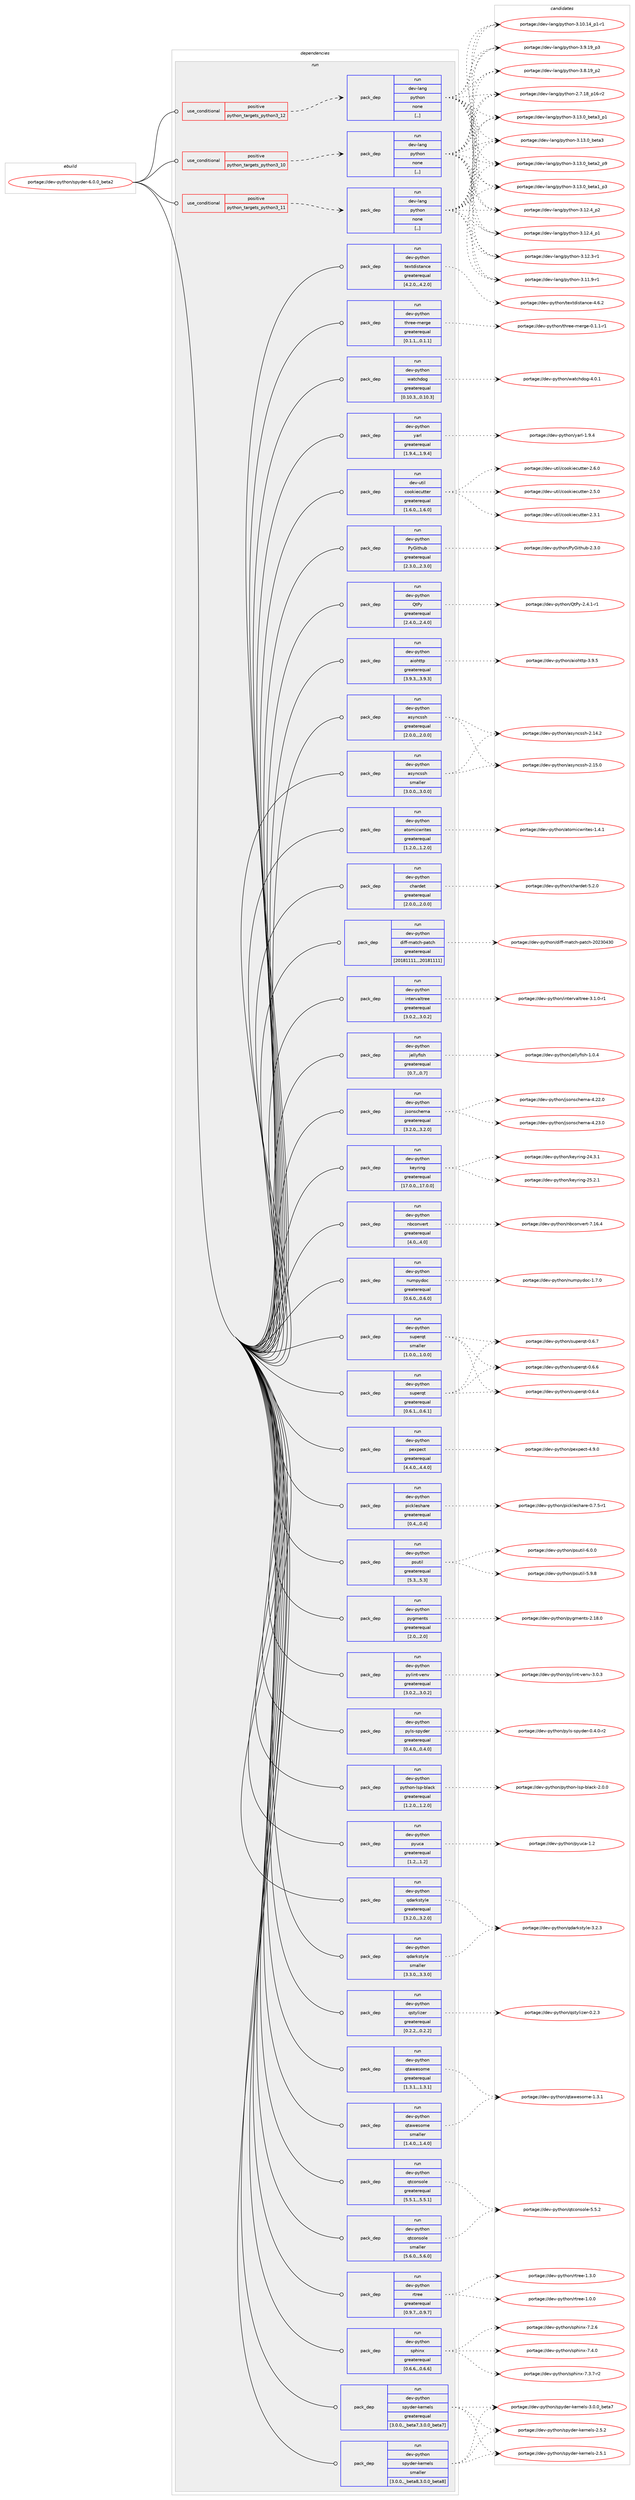 digraph prolog {

# *************
# Graph options
# *************

newrank=true;
concentrate=true;
compound=true;
graph [rankdir=LR,fontname=Helvetica,fontsize=10,ranksep=1.5];#, ranksep=2.5, nodesep=0.2];
edge  [arrowhead=vee];
node  [fontname=Helvetica,fontsize=10];

# **********
# The ebuild
# **********

subgraph cluster_leftcol {
color=gray;
rank=same;
label=<<i>ebuild</i>>;
id [label="portage://dev-python/spyder-6.0.0_beta2", color=red, width=4, href="../dev-python/spyder-6.0.0_beta2.svg"];
}

# ****************
# The dependencies
# ****************

subgraph cluster_midcol {
color=gray;
label=<<i>dependencies</i>>;
subgraph cluster_compile {
fillcolor="#eeeeee";
style=filled;
label=<<i>compile</i>>;
}
subgraph cluster_compileandrun {
fillcolor="#eeeeee";
style=filled;
label=<<i>compile and run</i>>;
}
subgraph cluster_run {
fillcolor="#eeeeee";
style=filled;
label=<<i>run</i>>;
subgraph cond39540 {
dependency163075 [label=<<TABLE BORDER="0" CELLBORDER="1" CELLSPACING="0" CELLPADDING="4"><TR><TD ROWSPAN="3" CELLPADDING="10">use_conditional</TD></TR><TR><TD>positive</TD></TR><TR><TD>python_targets_python3_10</TD></TR></TABLE>>, shape=none, color=red];
subgraph pack122275 {
dependency163076 [label=<<TABLE BORDER="0" CELLBORDER="1" CELLSPACING="0" CELLPADDING="4" WIDTH="220"><TR><TD ROWSPAN="6" CELLPADDING="30">pack_dep</TD></TR><TR><TD WIDTH="110">run</TD></TR><TR><TD>dev-lang</TD></TR><TR><TD>python</TD></TR><TR><TD>none</TD></TR><TR><TD>[,,]</TD></TR></TABLE>>, shape=none, color=blue];
}
dependency163075:e -> dependency163076:w [weight=20,style="dashed",arrowhead="vee"];
}
id:e -> dependency163075:w [weight=20,style="solid",arrowhead="odot"];
subgraph cond39541 {
dependency163077 [label=<<TABLE BORDER="0" CELLBORDER="1" CELLSPACING="0" CELLPADDING="4"><TR><TD ROWSPAN="3" CELLPADDING="10">use_conditional</TD></TR><TR><TD>positive</TD></TR><TR><TD>python_targets_python3_11</TD></TR></TABLE>>, shape=none, color=red];
subgraph pack122276 {
dependency163078 [label=<<TABLE BORDER="0" CELLBORDER="1" CELLSPACING="0" CELLPADDING="4" WIDTH="220"><TR><TD ROWSPAN="6" CELLPADDING="30">pack_dep</TD></TR><TR><TD WIDTH="110">run</TD></TR><TR><TD>dev-lang</TD></TR><TR><TD>python</TD></TR><TR><TD>none</TD></TR><TR><TD>[,,]</TD></TR></TABLE>>, shape=none, color=blue];
}
dependency163077:e -> dependency163078:w [weight=20,style="dashed",arrowhead="vee"];
}
id:e -> dependency163077:w [weight=20,style="solid",arrowhead="odot"];
subgraph cond39542 {
dependency163079 [label=<<TABLE BORDER="0" CELLBORDER="1" CELLSPACING="0" CELLPADDING="4"><TR><TD ROWSPAN="3" CELLPADDING="10">use_conditional</TD></TR><TR><TD>positive</TD></TR><TR><TD>python_targets_python3_12</TD></TR></TABLE>>, shape=none, color=red];
subgraph pack122277 {
dependency163080 [label=<<TABLE BORDER="0" CELLBORDER="1" CELLSPACING="0" CELLPADDING="4" WIDTH="220"><TR><TD ROWSPAN="6" CELLPADDING="30">pack_dep</TD></TR><TR><TD WIDTH="110">run</TD></TR><TR><TD>dev-lang</TD></TR><TR><TD>python</TD></TR><TR><TD>none</TD></TR><TR><TD>[,,]</TD></TR></TABLE>>, shape=none, color=blue];
}
dependency163079:e -> dependency163080:w [weight=20,style="dashed",arrowhead="vee"];
}
id:e -> dependency163079:w [weight=20,style="solid",arrowhead="odot"];
subgraph pack122278 {
dependency163081 [label=<<TABLE BORDER="0" CELLBORDER="1" CELLSPACING="0" CELLPADDING="4" WIDTH="220"><TR><TD ROWSPAN="6" CELLPADDING="30">pack_dep</TD></TR><TR><TD WIDTH="110">run</TD></TR><TR><TD>dev-python</TD></TR><TR><TD>PyGithub</TD></TR><TR><TD>greaterequal</TD></TR><TR><TD>[2.3.0,,,2.3.0]</TD></TR></TABLE>>, shape=none, color=blue];
}
id:e -> dependency163081:w [weight=20,style="solid",arrowhead="odot"];
subgraph pack122279 {
dependency163082 [label=<<TABLE BORDER="0" CELLBORDER="1" CELLSPACING="0" CELLPADDING="4" WIDTH="220"><TR><TD ROWSPAN="6" CELLPADDING="30">pack_dep</TD></TR><TR><TD WIDTH="110">run</TD></TR><TR><TD>dev-python</TD></TR><TR><TD>QtPy</TD></TR><TR><TD>greaterequal</TD></TR><TR><TD>[2.4.0,,,2.4.0]</TD></TR></TABLE>>, shape=none, color=blue];
}
id:e -> dependency163082:w [weight=20,style="solid",arrowhead="odot"];
subgraph pack122280 {
dependency163083 [label=<<TABLE BORDER="0" CELLBORDER="1" CELLSPACING="0" CELLPADDING="4" WIDTH="220"><TR><TD ROWSPAN="6" CELLPADDING="30">pack_dep</TD></TR><TR><TD WIDTH="110">run</TD></TR><TR><TD>dev-python</TD></TR><TR><TD>aiohttp</TD></TR><TR><TD>greaterequal</TD></TR><TR><TD>[3.9.3,,,3.9.3]</TD></TR></TABLE>>, shape=none, color=blue];
}
id:e -> dependency163083:w [weight=20,style="solid",arrowhead="odot"];
subgraph pack122281 {
dependency163084 [label=<<TABLE BORDER="0" CELLBORDER="1" CELLSPACING="0" CELLPADDING="4" WIDTH="220"><TR><TD ROWSPAN="6" CELLPADDING="30">pack_dep</TD></TR><TR><TD WIDTH="110">run</TD></TR><TR><TD>dev-python</TD></TR><TR><TD>asyncssh</TD></TR><TR><TD>greaterequal</TD></TR><TR><TD>[2.0.0,,,2.0.0]</TD></TR></TABLE>>, shape=none, color=blue];
}
id:e -> dependency163084:w [weight=20,style="solid",arrowhead="odot"];
subgraph pack122282 {
dependency163085 [label=<<TABLE BORDER="0" CELLBORDER="1" CELLSPACING="0" CELLPADDING="4" WIDTH="220"><TR><TD ROWSPAN="6" CELLPADDING="30">pack_dep</TD></TR><TR><TD WIDTH="110">run</TD></TR><TR><TD>dev-python</TD></TR><TR><TD>asyncssh</TD></TR><TR><TD>smaller</TD></TR><TR><TD>[3.0.0,,,3.0.0]</TD></TR></TABLE>>, shape=none, color=blue];
}
id:e -> dependency163085:w [weight=20,style="solid",arrowhead="odot"];
subgraph pack122283 {
dependency163086 [label=<<TABLE BORDER="0" CELLBORDER="1" CELLSPACING="0" CELLPADDING="4" WIDTH="220"><TR><TD ROWSPAN="6" CELLPADDING="30">pack_dep</TD></TR><TR><TD WIDTH="110">run</TD></TR><TR><TD>dev-python</TD></TR><TR><TD>atomicwrites</TD></TR><TR><TD>greaterequal</TD></TR><TR><TD>[1.2.0,,,1.2.0]</TD></TR></TABLE>>, shape=none, color=blue];
}
id:e -> dependency163086:w [weight=20,style="solid",arrowhead="odot"];
subgraph pack122284 {
dependency163087 [label=<<TABLE BORDER="0" CELLBORDER="1" CELLSPACING="0" CELLPADDING="4" WIDTH="220"><TR><TD ROWSPAN="6" CELLPADDING="30">pack_dep</TD></TR><TR><TD WIDTH="110">run</TD></TR><TR><TD>dev-python</TD></TR><TR><TD>chardet</TD></TR><TR><TD>greaterequal</TD></TR><TR><TD>[2.0.0,,,2.0.0]</TD></TR></TABLE>>, shape=none, color=blue];
}
id:e -> dependency163087:w [weight=20,style="solid",arrowhead="odot"];
subgraph pack122285 {
dependency163088 [label=<<TABLE BORDER="0" CELLBORDER="1" CELLSPACING="0" CELLPADDING="4" WIDTH="220"><TR><TD ROWSPAN="6" CELLPADDING="30">pack_dep</TD></TR><TR><TD WIDTH="110">run</TD></TR><TR><TD>dev-python</TD></TR><TR><TD>diff-match-patch</TD></TR><TR><TD>greaterequal</TD></TR><TR><TD>[20181111,,,20181111]</TD></TR></TABLE>>, shape=none, color=blue];
}
id:e -> dependency163088:w [weight=20,style="solid",arrowhead="odot"];
subgraph pack122286 {
dependency163089 [label=<<TABLE BORDER="0" CELLBORDER="1" CELLSPACING="0" CELLPADDING="4" WIDTH="220"><TR><TD ROWSPAN="6" CELLPADDING="30">pack_dep</TD></TR><TR><TD WIDTH="110">run</TD></TR><TR><TD>dev-python</TD></TR><TR><TD>intervaltree</TD></TR><TR><TD>greaterequal</TD></TR><TR><TD>[3.0.2,,,3.0.2]</TD></TR></TABLE>>, shape=none, color=blue];
}
id:e -> dependency163089:w [weight=20,style="solid",arrowhead="odot"];
subgraph pack122287 {
dependency163090 [label=<<TABLE BORDER="0" CELLBORDER="1" CELLSPACING="0" CELLPADDING="4" WIDTH="220"><TR><TD ROWSPAN="6" CELLPADDING="30">pack_dep</TD></TR><TR><TD WIDTH="110">run</TD></TR><TR><TD>dev-python</TD></TR><TR><TD>jellyfish</TD></TR><TR><TD>greaterequal</TD></TR><TR><TD>[0.7,,,0.7]</TD></TR></TABLE>>, shape=none, color=blue];
}
id:e -> dependency163090:w [weight=20,style="solid",arrowhead="odot"];
subgraph pack122288 {
dependency163091 [label=<<TABLE BORDER="0" CELLBORDER="1" CELLSPACING="0" CELLPADDING="4" WIDTH="220"><TR><TD ROWSPAN="6" CELLPADDING="30">pack_dep</TD></TR><TR><TD WIDTH="110">run</TD></TR><TR><TD>dev-python</TD></TR><TR><TD>jsonschema</TD></TR><TR><TD>greaterequal</TD></TR><TR><TD>[3.2.0,,,3.2.0]</TD></TR></TABLE>>, shape=none, color=blue];
}
id:e -> dependency163091:w [weight=20,style="solid",arrowhead="odot"];
subgraph pack122289 {
dependency163092 [label=<<TABLE BORDER="0" CELLBORDER="1" CELLSPACING="0" CELLPADDING="4" WIDTH="220"><TR><TD ROWSPAN="6" CELLPADDING="30">pack_dep</TD></TR><TR><TD WIDTH="110">run</TD></TR><TR><TD>dev-python</TD></TR><TR><TD>keyring</TD></TR><TR><TD>greaterequal</TD></TR><TR><TD>[17.0.0,,,17.0.0]</TD></TR></TABLE>>, shape=none, color=blue];
}
id:e -> dependency163092:w [weight=20,style="solid",arrowhead="odot"];
subgraph pack122290 {
dependency163093 [label=<<TABLE BORDER="0" CELLBORDER="1" CELLSPACING="0" CELLPADDING="4" WIDTH="220"><TR><TD ROWSPAN="6" CELLPADDING="30">pack_dep</TD></TR><TR><TD WIDTH="110">run</TD></TR><TR><TD>dev-python</TD></TR><TR><TD>nbconvert</TD></TR><TR><TD>greaterequal</TD></TR><TR><TD>[4.0,,,4.0]</TD></TR></TABLE>>, shape=none, color=blue];
}
id:e -> dependency163093:w [weight=20,style="solid",arrowhead="odot"];
subgraph pack122291 {
dependency163094 [label=<<TABLE BORDER="0" CELLBORDER="1" CELLSPACING="0" CELLPADDING="4" WIDTH="220"><TR><TD ROWSPAN="6" CELLPADDING="30">pack_dep</TD></TR><TR><TD WIDTH="110">run</TD></TR><TR><TD>dev-python</TD></TR><TR><TD>numpydoc</TD></TR><TR><TD>greaterequal</TD></TR><TR><TD>[0.6.0,,,0.6.0]</TD></TR></TABLE>>, shape=none, color=blue];
}
id:e -> dependency163094:w [weight=20,style="solid",arrowhead="odot"];
subgraph pack122292 {
dependency163095 [label=<<TABLE BORDER="0" CELLBORDER="1" CELLSPACING="0" CELLPADDING="4" WIDTH="220"><TR><TD ROWSPAN="6" CELLPADDING="30">pack_dep</TD></TR><TR><TD WIDTH="110">run</TD></TR><TR><TD>dev-python</TD></TR><TR><TD>pexpect</TD></TR><TR><TD>greaterequal</TD></TR><TR><TD>[4.4.0,,,4.4.0]</TD></TR></TABLE>>, shape=none, color=blue];
}
id:e -> dependency163095:w [weight=20,style="solid",arrowhead="odot"];
subgraph pack122293 {
dependency163096 [label=<<TABLE BORDER="0" CELLBORDER="1" CELLSPACING="0" CELLPADDING="4" WIDTH="220"><TR><TD ROWSPAN="6" CELLPADDING="30">pack_dep</TD></TR><TR><TD WIDTH="110">run</TD></TR><TR><TD>dev-python</TD></TR><TR><TD>pickleshare</TD></TR><TR><TD>greaterequal</TD></TR><TR><TD>[0.4,,,0.4]</TD></TR></TABLE>>, shape=none, color=blue];
}
id:e -> dependency163096:w [weight=20,style="solid",arrowhead="odot"];
subgraph pack122294 {
dependency163097 [label=<<TABLE BORDER="0" CELLBORDER="1" CELLSPACING="0" CELLPADDING="4" WIDTH="220"><TR><TD ROWSPAN="6" CELLPADDING="30">pack_dep</TD></TR><TR><TD WIDTH="110">run</TD></TR><TR><TD>dev-python</TD></TR><TR><TD>psutil</TD></TR><TR><TD>greaterequal</TD></TR><TR><TD>[5.3,,,5.3]</TD></TR></TABLE>>, shape=none, color=blue];
}
id:e -> dependency163097:w [weight=20,style="solid",arrowhead="odot"];
subgraph pack122295 {
dependency163098 [label=<<TABLE BORDER="0" CELLBORDER="1" CELLSPACING="0" CELLPADDING="4" WIDTH="220"><TR><TD ROWSPAN="6" CELLPADDING="30">pack_dep</TD></TR><TR><TD WIDTH="110">run</TD></TR><TR><TD>dev-python</TD></TR><TR><TD>pygments</TD></TR><TR><TD>greaterequal</TD></TR><TR><TD>[2.0,,,2.0]</TD></TR></TABLE>>, shape=none, color=blue];
}
id:e -> dependency163098:w [weight=20,style="solid",arrowhead="odot"];
subgraph pack122296 {
dependency163099 [label=<<TABLE BORDER="0" CELLBORDER="1" CELLSPACING="0" CELLPADDING="4" WIDTH="220"><TR><TD ROWSPAN="6" CELLPADDING="30">pack_dep</TD></TR><TR><TD WIDTH="110">run</TD></TR><TR><TD>dev-python</TD></TR><TR><TD>pylint-venv</TD></TR><TR><TD>greaterequal</TD></TR><TR><TD>[3.0.2,,,3.0.2]</TD></TR></TABLE>>, shape=none, color=blue];
}
id:e -> dependency163099:w [weight=20,style="solid",arrowhead="odot"];
subgraph pack122297 {
dependency163100 [label=<<TABLE BORDER="0" CELLBORDER="1" CELLSPACING="0" CELLPADDING="4" WIDTH="220"><TR><TD ROWSPAN="6" CELLPADDING="30">pack_dep</TD></TR><TR><TD WIDTH="110">run</TD></TR><TR><TD>dev-python</TD></TR><TR><TD>pyls-spyder</TD></TR><TR><TD>greaterequal</TD></TR><TR><TD>[0.4.0,,,0.4.0]</TD></TR></TABLE>>, shape=none, color=blue];
}
id:e -> dependency163100:w [weight=20,style="solid",arrowhead="odot"];
subgraph pack122298 {
dependency163101 [label=<<TABLE BORDER="0" CELLBORDER="1" CELLSPACING="0" CELLPADDING="4" WIDTH="220"><TR><TD ROWSPAN="6" CELLPADDING="30">pack_dep</TD></TR><TR><TD WIDTH="110">run</TD></TR><TR><TD>dev-python</TD></TR><TR><TD>python-lsp-black</TD></TR><TR><TD>greaterequal</TD></TR><TR><TD>[1.2.0,,,1.2.0]</TD></TR></TABLE>>, shape=none, color=blue];
}
id:e -> dependency163101:w [weight=20,style="solid",arrowhead="odot"];
subgraph pack122299 {
dependency163102 [label=<<TABLE BORDER="0" CELLBORDER="1" CELLSPACING="0" CELLPADDING="4" WIDTH="220"><TR><TD ROWSPAN="6" CELLPADDING="30">pack_dep</TD></TR><TR><TD WIDTH="110">run</TD></TR><TR><TD>dev-python</TD></TR><TR><TD>pyuca</TD></TR><TR><TD>greaterequal</TD></TR><TR><TD>[1.2,,,1.2]</TD></TR></TABLE>>, shape=none, color=blue];
}
id:e -> dependency163102:w [weight=20,style="solid",arrowhead="odot"];
subgraph pack122300 {
dependency163103 [label=<<TABLE BORDER="0" CELLBORDER="1" CELLSPACING="0" CELLPADDING="4" WIDTH="220"><TR><TD ROWSPAN="6" CELLPADDING="30">pack_dep</TD></TR><TR><TD WIDTH="110">run</TD></TR><TR><TD>dev-python</TD></TR><TR><TD>qdarkstyle</TD></TR><TR><TD>greaterequal</TD></TR><TR><TD>[3.2.0,,,3.2.0]</TD></TR></TABLE>>, shape=none, color=blue];
}
id:e -> dependency163103:w [weight=20,style="solid",arrowhead="odot"];
subgraph pack122301 {
dependency163104 [label=<<TABLE BORDER="0" CELLBORDER="1" CELLSPACING="0" CELLPADDING="4" WIDTH="220"><TR><TD ROWSPAN="6" CELLPADDING="30">pack_dep</TD></TR><TR><TD WIDTH="110">run</TD></TR><TR><TD>dev-python</TD></TR><TR><TD>qdarkstyle</TD></TR><TR><TD>smaller</TD></TR><TR><TD>[3.3.0,,,3.3.0]</TD></TR></TABLE>>, shape=none, color=blue];
}
id:e -> dependency163104:w [weight=20,style="solid",arrowhead="odot"];
subgraph pack122302 {
dependency163105 [label=<<TABLE BORDER="0" CELLBORDER="1" CELLSPACING="0" CELLPADDING="4" WIDTH="220"><TR><TD ROWSPAN="6" CELLPADDING="30">pack_dep</TD></TR><TR><TD WIDTH="110">run</TD></TR><TR><TD>dev-python</TD></TR><TR><TD>qstylizer</TD></TR><TR><TD>greaterequal</TD></TR><TR><TD>[0.2.2,,,0.2.2]</TD></TR></TABLE>>, shape=none, color=blue];
}
id:e -> dependency163105:w [weight=20,style="solid",arrowhead="odot"];
subgraph pack122303 {
dependency163106 [label=<<TABLE BORDER="0" CELLBORDER="1" CELLSPACING="0" CELLPADDING="4" WIDTH="220"><TR><TD ROWSPAN="6" CELLPADDING="30">pack_dep</TD></TR><TR><TD WIDTH="110">run</TD></TR><TR><TD>dev-python</TD></TR><TR><TD>qtawesome</TD></TR><TR><TD>greaterequal</TD></TR><TR><TD>[1.3.1,,,1.3.1]</TD></TR></TABLE>>, shape=none, color=blue];
}
id:e -> dependency163106:w [weight=20,style="solid",arrowhead="odot"];
subgraph pack122304 {
dependency163107 [label=<<TABLE BORDER="0" CELLBORDER="1" CELLSPACING="0" CELLPADDING="4" WIDTH="220"><TR><TD ROWSPAN="6" CELLPADDING="30">pack_dep</TD></TR><TR><TD WIDTH="110">run</TD></TR><TR><TD>dev-python</TD></TR><TR><TD>qtawesome</TD></TR><TR><TD>smaller</TD></TR><TR><TD>[1.4.0,,,1.4.0]</TD></TR></TABLE>>, shape=none, color=blue];
}
id:e -> dependency163107:w [weight=20,style="solid",arrowhead="odot"];
subgraph pack122305 {
dependency163108 [label=<<TABLE BORDER="0" CELLBORDER="1" CELLSPACING="0" CELLPADDING="4" WIDTH="220"><TR><TD ROWSPAN="6" CELLPADDING="30">pack_dep</TD></TR><TR><TD WIDTH="110">run</TD></TR><TR><TD>dev-python</TD></TR><TR><TD>qtconsole</TD></TR><TR><TD>greaterequal</TD></TR><TR><TD>[5.5.1,,,5.5.1]</TD></TR></TABLE>>, shape=none, color=blue];
}
id:e -> dependency163108:w [weight=20,style="solid",arrowhead="odot"];
subgraph pack122306 {
dependency163109 [label=<<TABLE BORDER="0" CELLBORDER="1" CELLSPACING="0" CELLPADDING="4" WIDTH="220"><TR><TD ROWSPAN="6" CELLPADDING="30">pack_dep</TD></TR><TR><TD WIDTH="110">run</TD></TR><TR><TD>dev-python</TD></TR><TR><TD>qtconsole</TD></TR><TR><TD>smaller</TD></TR><TR><TD>[5.6.0,,,5.6.0]</TD></TR></TABLE>>, shape=none, color=blue];
}
id:e -> dependency163109:w [weight=20,style="solid",arrowhead="odot"];
subgraph pack122307 {
dependency163110 [label=<<TABLE BORDER="0" CELLBORDER="1" CELLSPACING="0" CELLPADDING="4" WIDTH="220"><TR><TD ROWSPAN="6" CELLPADDING="30">pack_dep</TD></TR><TR><TD WIDTH="110">run</TD></TR><TR><TD>dev-python</TD></TR><TR><TD>rtree</TD></TR><TR><TD>greaterequal</TD></TR><TR><TD>[0.9.7,,,0.9.7]</TD></TR></TABLE>>, shape=none, color=blue];
}
id:e -> dependency163110:w [weight=20,style="solid",arrowhead="odot"];
subgraph pack122308 {
dependency163111 [label=<<TABLE BORDER="0" CELLBORDER="1" CELLSPACING="0" CELLPADDING="4" WIDTH="220"><TR><TD ROWSPAN="6" CELLPADDING="30">pack_dep</TD></TR><TR><TD WIDTH="110">run</TD></TR><TR><TD>dev-python</TD></TR><TR><TD>sphinx</TD></TR><TR><TD>greaterequal</TD></TR><TR><TD>[0.6.6,,,0.6.6]</TD></TR></TABLE>>, shape=none, color=blue];
}
id:e -> dependency163111:w [weight=20,style="solid",arrowhead="odot"];
subgraph pack122309 {
dependency163112 [label=<<TABLE BORDER="0" CELLBORDER="1" CELLSPACING="0" CELLPADDING="4" WIDTH="220"><TR><TD ROWSPAN="6" CELLPADDING="30">pack_dep</TD></TR><TR><TD WIDTH="110">run</TD></TR><TR><TD>dev-python</TD></TR><TR><TD>spyder-kernels</TD></TR><TR><TD>greaterequal</TD></TR><TR><TD>[3.0.0,,_beta7,3.0.0_beta7]</TD></TR></TABLE>>, shape=none, color=blue];
}
id:e -> dependency163112:w [weight=20,style="solid",arrowhead="odot"];
subgraph pack122310 {
dependency163113 [label=<<TABLE BORDER="0" CELLBORDER="1" CELLSPACING="0" CELLPADDING="4" WIDTH="220"><TR><TD ROWSPAN="6" CELLPADDING="30">pack_dep</TD></TR><TR><TD WIDTH="110">run</TD></TR><TR><TD>dev-python</TD></TR><TR><TD>spyder-kernels</TD></TR><TR><TD>smaller</TD></TR><TR><TD>[3.0.0,,_beta8,3.0.0_beta8]</TD></TR></TABLE>>, shape=none, color=blue];
}
id:e -> dependency163113:w [weight=20,style="solid",arrowhead="odot"];
subgraph pack122311 {
dependency163114 [label=<<TABLE BORDER="0" CELLBORDER="1" CELLSPACING="0" CELLPADDING="4" WIDTH="220"><TR><TD ROWSPAN="6" CELLPADDING="30">pack_dep</TD></TR><TR><TD WIDTH="110">run</TD></TR><TR><TD>dev-python</TD></TR><TR><TD>superqt</TD></TR><TR><TD>greaterequal</TD></TR><TR><TD>[0.6.1,,,0.6.1]</TD></TR></TABLE>>, shape=none, color=blue];
}
id:e -> dependency163114:w [weight=20,style="solid",arrowhead="odot"];
subgraph pack122312 {
dependency163115 [label=<<TABLE BORDER="0" CELLBORDER="1" CELLSPACING="0" CELLPADDING="4" WIDTH="220"><TR><TD ROWSPAN="6" CELLPADDING="30">pack_dep</TD></TR><TR><TD WIDTH="110">run</TD></TR><TR><TD>dev-python</TD></TR><TR><TD>superqt</TD></TR><TR><TD>smaller</TD></TR><TR><TD>[1.0.0,,,1.0.0]</TD></TR></TABLE>>, shape=none, color=blue];
}
id:e -> dependency163115:w [weight=20,style="solid",arrowhead="odot"];
subgraph pack122313 {
dependency163116 [label=<<TABLE BORDER="0" CELLBORDER="1" CELLSPACING="0" CELLPADDING="4" WIDTH="220"><TR><TD ROWSPAN="6" CELLPADDING="30">pack_dep</TD></TR><TR><TD WIDTH="110">run</TD></TR><TR><TD>dev-python</TD></TR><TR><TD>textdistance</TD></TR><TR><TD>greaterequal</TD></TR><TR><TD>[4.2.0,,,4.2.0]</TD></TR></TABLE>>, shape=none, color=blue];
}
id:e -> dependency163116:w [weight=20,style="solid",arrowhead="odot"];
subgraph pack122314 {
dependency163117 [label=<<TABLE BORDER="0" CELLBORDER="1" CELLSPACING="0" CELLPADDING="4" WIDTH="220"><TR><TD ROWSPAN="6" CELLPADDING="30">pack_dep</TD></TR><TR><TD WIDTH="110">run</TD></TR><TR><TD>dev-python</TD></TR><TR><TD>three-merge</TD></TR><TR><TD>greaterequal</TD></TR><TR><TD>[0.1.1,,,0.1.1]</TD></TR></TABLE>>, shape=none, color=blue];
}
id:e -> dependency163117:w [weight=20,style="solid",arrowhead="odot"];
subgraph pack122315 {
dependency163118 [label=<<TABLE BORDER="0" CELLBORDER="1" CELLSPACING="0" CELLPADDING="4" WIDTH="220"><TR><TD ROWSPAN="6" CELLPADDING="30">pack_dep</TD></TR><TR><TD WIDTH="110">run</TD></TR><TR><TD>dev-python</TD></TR><TR><TD>watchdog</TD></TR><TR><TD>greaterequal</TD></TR><TR><TD>[0.10.3,,,0.10.3]</TD></TR></TABLE>>, shape=none, color=blue];
}
id:e -> dependency163118:w [weight=20,style="solid",arrowhead="odot"];
subgraph pack122316 {
dependency163119 [label=<<TABLE BORDER="0" CELLBORDER="1" CELLSPACING="0" CELLPADDING="4" WIDTH="220"><TR><TD ROWSPAN="6" CELLPADDING="30">pack_dep</TD></TR><TR><TD WIDTH="110">run</TD></TR><TR><TD>dev-python</TD></TR><TR><TD>yarl</TD></TR><TR><TD>greaterequal</TD></TR><TR><TD>[1.9.4,,,1.9.4]</TD></TR></TABLE>>, shape=none, color=blue];
}
id:e -> dependency163119:w [weight=20,style="solid",arrowhead="odot"];
subgraph pack122317 {
dependency163120 [label=<<TABLE BORDER="0" CELLBORDER="1" CELLSPACING="0" CELLPADDING="4" WIDTH="220"><TR><TD ROWSPAN="6" CELLPADDING="30">pack_dep</TD></TR><TR><TD WIDTH="110">run</TD></TR><TR><TD>dev-util</TD></TR><TR><TD>cookiecutter</TD></TR><TR><TD>greaterequal</TD></TR><TR><TD>[1.6.0,,,1.6.0]</TD></TR></TABLE>>, shape=none, color=blue];
}
id:e -> dependency163120:w [weight=20,style="solid",arrowhead="odot"];
}
}

# **************
# The candidates
# **************

subgraph cluster_choices {
rank=same;
color=gray;
label=<<i>candidates</i>>;

subgraph choice122275 {
color=black;
nodesep=1;
choice10010111845108971101034711212111610411111045514649514648959810111697519511249 [label="portage://dev-lang/python-3.13.0_beta3_p1", color=red, width=4,href="../dev-lang/python-3.13.0_beta3_p1.svg"];
choice1001011184510897110103471121211161041111104551464951464895981011169751 [label="portage://dev-lang/python-3.13.0_beta3", color=red, width=4,href="../dev-lang/python-3.13.0_beta3.svg"];
choice10010111845108971101034711212111610411111045514649514648959810111697509511257 [label="portage://dev-lang/python-3.13.0_beta2_p9", color=red, width=4,href="../dev-lang/python-3.13.0_beta2_p9.svg"];
choice10010111845108971101034711212111610411111045514649514648959810111697499511251 [label="portage://dev-lang/python-3.13.0_beta1_p3", color=red, width=4,href="../dev-lang/python-3.13.0_beta1_p3.svg"];
choice100101118451089711010347112121116104111110455146495046529511250 [label="portage://dev-lang/python-3.12.4_p2", color=red, width=4,href="../dev-lang/python-3.12.4_p2.svg"];
choice100101118451089711010347112121116104111110455146495046529511249 [label="portage://dev-lang/python-3.12.4_p1", color=red, width=4,href="../dev-lang/python-3.12.4_p1.svg"];
choice100101118451089711010347112121116104111110455146495046514511449 [label="portage://dev-lang/python-3.12.3-r1", color=red, width=4,href="../dev-lang/python-3.12.3-r1.svg"];
choice100101118451089711010347112121116104111110455146494946574511449 [label="portage://dev-lang/python-3.11.9-r1", color=red, width=4,href="../dev-lang/python-3.11.9-r1.svg"];
choice100101118451089711010347112121116104111110455146494846495295112494511449 [label="portage://dev-lang/python-3.10.14_p1-r1", color=red, width=4,href="../dev-lang/python-3.10.14_p1-r1.svg"];
choice100101118451089711010347112121116104111110455146574649579511251 [label="portage://dev-lang/python-3.9.19_p3", color=red, width=4,href="../dev-lang/python-3.9.19_p3.svg"];
choice100101118451089711010347112121116104111110455146564649579511250 [label="portage://dev-lang/python-3.8.19_p2", color=red, width=4,href="../dev-lang/python-3.8.19_p2.svg"];
choice100101118451089711010347112121116104111110455046554649569511249544511450 [label="portage://dev-lang/python-2.7.18_p16-r2", color=red, width=4,href="../dev-lang/python-2.7.18_p16-r2.svg"];
dependency163076:e -> choice10010111845108971101034711212111610411111045514649514648959810111697519511249:w [style=dotted,weight="100"];
dependency163076:e -> choice1001011184510897110103471121211161041111104551464951464895981011169751:w [style=dotted,weight="100"];
dependency163076:e -> choice10010111845108971101034711212111610411111045514649514648959810111697509511257:w [style=dotted,weight="100"];
dependency163076:e -> choice10010111845108971101034711212111610411111045514649514648959810111697499511251:w [style=dotted,weight="100"];
dependency163076:e -> choice100101118451089711010347112121116104111110455146495046529511250:w [style=dotted,weight="100"];
dependency163076:e -> choice100101118451089711010347112121116104111110455146495046529511249:w [style=dotted,weight="100"];
dependency163076:e -> choice100101118451089711010347112121116104111110455146495046514511449:w [style=dotted,weight="100"];
dependency163076:e -> choice100101118451089711010347112121116104111110455146494946574511449:w [style=dotted,weight="100"];
dependency163076:e -> choice100101118451089711010347112121116104111110455146494846495295112494511449:w [style=dotted,weight="100"];
dependency163076:e -> choice100101118451089711010347112121116104111110455146574649579511251:w [style=dotted,weight="100"];
dependency163076:e -> choice100101118451089711010347112121116104111110455146564649579511250:w [style=dotted,weight="100"];
dependency163076:e -> choice100101118451089711010347112121116104111110455046554649569511249544511450:w [style=dotted,weight="100"];
}
subgraph choice122276 {
color=black;
nodesep=1;
choice10010111845108971101034711212111610411111045514649514648959810111697519511249 [label="portage://dev-lang/python-3.13.0_beta3_p1", color=red, width=4,href="../dev-lang/python-3.13.0_beta3_p1.svg"];
choice1001011184510897110103471121211161041111104551464951464895981011169751 [label="portage://dev-lang/python-3.13.0_beta3", color=red, width=4,href="../dev-lang/python-3.13.0_beta3.svg"];
choice10010111845108971101034711212111610411111045514649514648959810111697509511257 [label="portage://dev-lang/python-3.13.0_beta2_p9", color=red, width=4,href="../dev-lang/python-3.13.0_beta2_p9.svg"];
choice10010111845108971101034711212111610411111045514649514648959810111697499511251 [label="portage://dev-lang/python-3.13.0_beta1_p3", color=red, width=4,href="../dev-lang/python-3.13.0_beta1_p3.svg"];
choice100101118451089711010347112121116104111110455146495046529511250 [label="portage://dev-lang/python-3.12.4_p2", color=red, width=4,href="../dev-lang/python-3.12.4_p2.svg"];
choice100101118451089711010347112121116104111110455146495046529511249 [label="portage://dev-lang/python-3.12.4_p1", color=red, width=4,href="../dev-lang/python-3.12.4_p1.svg"];
choice100101118451089711010347112121116104111110455146495046514511449 [label="portage://dev-lang/python-3.12.3-r1", color=red, width=4,href="../dev-lang/python-3.12.3-r1.svg"];
choice100101118451089711010347112121116104111110455146494946574511449 [label="portage://dev-lang/python-3.11.9-r1", color=red, width=4,href="../dev-lang/python-3.11.9-r1.svg"];
choice100101118451089711010347112121116104111110455146494846495295112494511449 [label="portage://dev-lang/python-3.10.14_p1-r1", color=red, width=4,href="../dev-lang/python-3.10.14_p1-r1.svg"];
choice100101118451089711010347112121116104111110455146574649579511251 [label="portage://dev-lang/python-3.9.19_p3", color=red, width=4,href="../dev-lang/python-3.9.19_p3.svg"];
choice100101118451089711010347112121116104111110455146564649579511250 [label="portage://dev-lang/python-3.8.19_p2", color=red, width=4,href="../dev-lang/python-3.8.19_p2.svg"];
choice100101118451089711010347112121116104111110455046554649569511249544511450 [label="portage://dev-lang/python-2.7.18_p16-r2", color=red, width=4,href="../dev-lang/python-2.7.18_p16-r2.svg"];
dependency163078:e -> choice10010111845108971101034711212111610411111045514649514648959810111697519511249:w [style=dotted,weight="100"];
dependency163078:e -> choice1001011184510897110103471121211161041111104551464951464895981011169751:w [style=dotted,weight="100"];
dependency163078:e -> choice10010111845108971101034711212111610411111045514649514648959810111697509511257:w [style=dotted,weight="100"];
dependency163078:e -> choice10010111845108971101034711212111610411111045514649514648959810111697499511251:w [style=dotted,weight="100"];
dependency163078:e -> choice100101118451089711010347112121116104111110455146495046529511250:w [style=dotted,weight="100"];
dependency163078:e -> choice100101118451089711010347112121116104111110455146495046529511249:w [style=dotted,weight="100"];
dependency163078:e -> choice100101118451089711010347112121116104111110455146495046514511449:w [style=dotted,weight="100"];
dependency163078:e -> choice100101118451089711010347112121116104111110455146494946574511449:w [style=dotted,weight="100"];
dependency163078:e -> choice100101118451089711010347112121116104111110455146494846495295112494511449:w [style=dotted,weight="100"];
dependency163078:e -> choice100101118451089711010347112121116104111110455146574649579511251:w [style=dotted,weight="100"];
dependency163078:e -> choice100101118451089711010347112121116104111110455146564649579511250:w [style=dotted,weight="100"];
dependency163078:e -> choice100101118451089711010347112121116104111110455046554649569511249544511450:w [style=dotted,weight="100"];
}
subgraph choice122277 {
color=black;
nodesep=1;
choice10010111845108971101034711212111610411111045514649514648959810111697519511249 [label="portage://dev-lang/python-3.13.0_beta3_p1", color=red, width=4,href="../dev-lang/python-3.13.0_beta3_p1.svg"];
choice1001011184510897110103471121211161041111104551464951464895981011169751 [label="portage://dev-lang/python-3.13.0_beta3", color=red, width=4,href="../dev-lang/python-3.13.0_beta3.svg"];
choice10010111845108971101034711212111610411111045514649514648959810111697509511257 [label="portage://dev-lang/python-3.13.0_beta2_p9", color=red, width=4,href="../dev-lang/python-3.13.0_beta2_p9.svg"];
choice10010111845108971101034711212111610411111045514649514648959810111697499511251 [label="portage://dev-lang/python-3.13.0_beta1_p3", color=red, width=4,href="../dev-lang/python-3.13.0_beta1_p3.svg"];
choice100101118451089711010347112121116104111110455146495046529511250 [label="portage://dev-lang/python-3.12.4_p2", color=red, width=4,href="../dev-lang/python-3.12.4_p2.svg"];
choice100101118451089711010347112121116104111110455146495046529511249 [label="portage://dev-lang/python-3.12.4_p1", color=red, width=4,href="../dev-lang/python-3.12.4_p1.svg"];
choice100101118451089711010347112121116104111110455146495046514511449 [label="portage://dev-lang/python-3.12.3-r1", color=red, width=4,href="../dev-lang/python-3.12.3-r1.svg"];
choice100101118451089711010347112121116104111110455146494946574511449 [label="portage://dev-lang/python-3.11.9-r1", color=red, width=4,href="../dev-lang/python-3.11.9-r1.svg"];
choice100101118451089711010347112121116104111110455146494846495295112494511449 [label="portage://dev-lang/python-3.10.14_p1-r1", color=red, width=4,href="../dev-lang/python-3.10.14_p1-r1.svg"];
choice100101118451089711010347112121116104111110455146574649579511251 [label="portage://dev-lang/python-3.9.19_p3", color=red, width=4,href="../dev-lang/python-3.9.19_p3.svg"];
choice100101118451089711010347112121116104111110455146564649579511250 [label="portage://dev-lang/python-3.8.19_p2", color=red, width=4,href="../dev-lang/python-3.8.19_p2.svg"];
choice100101118451089711010347112121116104111110455046554649569511249544511450 [label="portage://dev-lang/python-2.7.18_p16-r2", color=red, width=4,href="../dev-lang/python-2.7.18_p16-r2.svg"];
dependency163080:e -> choice10010111845108971101034711212111610411111045514649514648959810111697519511249:w [style=dotted,weight="100"];
dependency163080:e -> choice1001011184510897110103471121211161041111104551464951464895981011169751:w [style=dotted,weight="100"];
dependency163080:e -> choice10010111845108971101034711212111610411111045514649514648959810111697509511257:w [style=dotted,weight="100"];
dependency163080:e -> choice10010111845108971101034711212111610411111045514649514648959810111697499511251:w [style=dotted,weight="100"];
dependency163080:e -> choice100101118451089711010347112121116104111110455146495046529511250:w [style=dotted,weight="100"];
dependency163080:e -> choice100101118451089711010347112121116104111110455146495046529511249:w [style=dotted,weight="100"];
dependency163080:e -> choice100101118451089711010347112121116104111110455146495046514511449:w [style=dotted,weight="100"];
dependency163080:e -> choice100101118451089711010347112121116104111110455146494946574511449:w [style=dotted,weight="100"];
dependency163080:e -> choice100101118451089711010347112121116104111110455146494846495295112494511449:w [style=dotted,weight="100"];
dependency163080:e -> choice100101118451089711010347112121116104111110455146574649579511251:w [style=dotted,weight="100"];
dependency163080:e -> choice100101118451089711010347112121116104111110455146564649579511250:w [style=dotted,weight="100"];
dependency163080:e -> choice100101118451089711010347112121116104111110455046554649569511249544511450:w [style=dotted,weight="100"];
}
subgraph choice122278 {
color=black;
nodesep=1;
choice1001011184511212111610411111047801217110511610411798455046514648 [label="portage://dev-python/PyGithub-2.3.0", color=red, width=4,href="../dev-python/PyGithub-2.3.0.svg"];
dependency163081:e -> choice1001011184511212111610411111047801217110511610411798455046514648:w [style=dotted,weight="100"];
}
subgraph choice122279 {
color=black;
nodesep=1;
choice100101118451121211161041111104781116801214550465246494511449 [label="portage://dev-python/QtPy-2.4.1-r1", color=red, width=4,href="../dev-python/QtPy-2.4.1-r1.svg"];
dependency163082:e -> choice100101118451121211161041111104781116801214550465246494511449:w [style=dotted,weight="100"];
}
subgraph choice122280 {
color=black;
nodesep=1;
choice100101118451121211161041111104797105111104116116112455146574653 [label="portage://dev-python/aiohttp-3.9.5", color=red, width=4,href="../dev-python/aiohttp-3.9.5.svg"];
dependency163083:e -> choice100101118451121211161041111104797105111104116116112455146574653:w [style=dotted,weight="100"];
}
subgraph choice122281 {
color=black;
nodesep=1;
choice1001011184511212111610411111047971151211109911511510445504649534648 [label="portage://dev-python/asyncssh-2.15.0", color=red, width=4,href="../dev-python/asyncssh-2.15.0.svg"];
choice1001011184511212111610411111047971151211109911511510445504649524650 [label="portage://dev-python/asyncssh-2.14.2", color=red, width=4,href="../dev-python/asyncssh-2.14.2.svg"];
dependency163084:e -> choice1001011184511212111610411111047971151211109911511510445504649534648:w [style=dotted,weight="100"];
dependency163084:e -> choice1001011184511212111610411111047971151211109911511510445504649524650:w [style=dotted,weight="100"];
}
subgraph choice122282 {
color=black;
nodesep=1;
choice1001011184511212111610411111047971151211109911511510445504649534648 [label="portage://dev-python/asyncssh-2.15.0", color=red, width=4,href="../dev-python/asyncssh-2.15.0.svg"];
choice1001011184511212111610411111047971151211109911511510445504649524650 [label="portage://dev-python/asyncssh-2.14.2", color=red, width=4,href="../dev-python/asyncssh-2.14.2.svg"];
dependency163085:e -> choice1001011184511212111610411111047971151211109911511510445504649534648:w [style=dotted,weight="100"];
dependency163085:e -> choice1001011184511212111610411111047971151211109911511510445504649524650:w [style=dotted,weight="100"];
}
subgraph choice122283 {
color=black;
nodesep=1;
choice10010111845112121116104111110479711611110910599119114105116101115454946524649 [label="portage://dev-python/atomicwrites-1.4.1", color=red, width=4,href="../dev-python/atomicwrites-1.4.1.svg"];
dependency163086:e -> choice10010111845112121116104111110479711611110910599119114105116101115454946524649:w [style=dotted,weight="100"];
}
subgraph choice122284 {
color=black;
nodesep=1;
choice10010111845112121116104111110479910497114100101116455346504648 [label="portage://dev-python/chardet-5.2.0", color=red, width=4,href="../dev-python/chardet-5.2.0.svg"];
dependency163087:e -> choice10010111845112121116104111110479910497114100101116455346504648:w [style=dotted,weight="100"];
}
subgraph choice122285 {
color=black;
nodesep=1;
choice1001011184511212111610411111047100105102102451099711699104451129711699104455048505148525148 [label="portage://dev-python/diff-match-patch-20230430", color=red, width=4,href="../dev-python/diff-match-patch-20230430.svg"];
dependency163088:e -> choice1001011184511212111610411111047100105102102451099711699104451129711699104455048505148525148:w [style=dotted,weight="100"];
}
subgraph choice122286 {
color=black;
nodesep=1;
choice1001011184511212111610411111047105110116101114118971081161141011014551464946484511449 [label="portage://dev-python/intervaltree-3.1.0-r1", color=red, width=4,href="../dev-python/intervaltree-3.1.0-r1.svg"];
dependency163089:e -> choice1001011184511212111610411111047105110116101114118971081161141011014551464946484511449:w [style=dotted,weight="100"];
}
subgraph choice122287 {
color=black;
nodesep=1;
choice1001011184511212111610411111047106101108108121102105115104454946484652 [label="portage://dev-python/jellyfish-1.0.4", color=red, width=4,href="../dev-python/jellyfish-1.0.4.svg"];
dependency163090:e -> choice1001011184511212111610411111047106101108108121102105115104454946484652:w [style=dotted,weight="100"];
}
subgraph choice122288 {
color=black;
nodesep=1;
choice1001011184511212111610411111047106115111110115991041011099745524650514648 [label="portage://dev-python/jsonschema-4.23.0", color=red, width=4,href="../dev-python/jsonschema-4.23.0.svg"];
choice1001011184511212111610411111047106115111110115991041011099745524650504648 [label="portage://dev-python/jsonschema-4.22.0", color=red, width=4,href="../dev-python/jsonschema-4.22.0.svg"];
dependency163091:e -> choice1001011184511212111610411111047106115111110115991041011099745524650514648:w [style=dotted,weight="100"];
dependency163091:e -> choice1001011184511212111610411111047106115111110115991041011099745524650504648:w [style=dotted,weight="100"];
}
subgraph choice122289 {
color=black;
nodesep=1;
choice100101118451121211161041111104710710112111410511010345505346504649 [label="portage://dev-python/keyring-25.2.1", color=red, width=4,href="../dev-python/keyring-25.2.1.svg"];
choice100101118451121211161041111104710710112111410511010345505246514649 [label="portage://dev-python/keyring-24.3.1", color=red, width=4,href="../dev-python/keyring-24.3.1.svg"];
dependency163092:e -> choice100101118451121211161041111104710710112111410511010345505346504649:w [style=dotted,weight="100"];
dependency163092:e -> choice100101118451121211161041111104710710112111410511010345505246514649:w [style=dotted,weight="100"];
}
subgraph choice122290 {
color=black;
nodesep=1;
choice1001011184511212111610411111047110989911111011810111411645554649544652 [label="portage://dev-python/nbconvert-7.16.4", color=red, width=4,href="../dev-python/nbconvert-7.16.4.svg"];
dependency163093:e -> choice1001011184511212111610411111047110989911111011810111411645554649544652:w [style=dotted,weight="100"];
}
subgraph choice122291 {
color=black;
nodesep=1;
choice100101118451121211161041111104711011710911212110011199454946554648 [label="portage://dev-python/numpydoc-1.7.0", color=red, width=4,href="../dev-python/numpydoc-1.7.0.svg"];
dependency163094:e -> choice100101118451121211161041111104711011710911212110011199454946554648:w [style=dotted,weight="100"];
}
subgraph choice122292 {
color=black;
nodesep=1;
choice100101118451121211161041111104711210112011210199116455246574648 [label="portage://dev-python/pexpect-4.9.0", color=red, width=4,href="../dev-python/pexpect-4.9.0.svg"];
dependency163095:e -> choice100101118451121211161041111104711210112011210199116455246574648:w [style=dotted,weight="100"];
}
subgraph choice122293 {
color=black;
nodesep=1;
choice100101118451121211161041111104711210599107108101115104971141014548465546534511449 [label="portage://dev-python/pickleshare-0.7.5-r1", color=red, width=4,href="../dev-python/pickleshare-0.7.5-r1.svg"];
dependency163096:e -> choice100101118451121211161041111104711210599107108101115104971141014548465546534511449:w [style=dotted,weight="100"];
}
subgraph choice122294 {
color=black;
nodesep=1;
choice1001011184511212111610411111047112115117116105108455446484648 [label="portage://dev-python/psutil-6.0.0", color=red, width=4,href="../dev-python/psutil-6.0.0.svg"];
choice1001011184511212111610411111047112115117116105108455346574656 [label="portage://dev-python/psutil-5.9.8", color=red, width=4,href="../dev-python/psutil-5.9.8.svg"];
dependency163097:e -> choice1001011184511212111610411111047112115117116105108455446484648:w [style=dotted,weight="100"];
dependency163097:e -> choice1001011184511212111610411111047112115117116105108455346574656:w [style=dotted,weight="100"];
}
subgraph choice122295 {
color=black;
nodesep=1;
choice100101118451121211161041111104711212110310910111011611545504649564648 [label="portage://dev-python/pygments-2.18.0", color=red, width=4,href="../dev-python/pygments-2.18.0.svg"];
dependency163098:e -> choice100101118451121211161041111104711212110310910111011611545504649564648:w [style=dotted,weight="100"];
}
subgraph choice122296 {
color=black;
nodesep=1;
choice100101118451121211161041111104711212110810511011645118101110118455146484651 [label="portage://dev-python/pylint-venv-3.0.3", color=red, width=4,href="../dev-python/pylint-venv-3.0.3.svg"];
dependency163099:e -> choice100101118451121211161041111104711212110810511011645118101110118455146484651:w [style=dotted,weight="100"];
}
subgraph choice122297 {
color=black;
nodesep=1;
choice1001011184511212111610411111047112121108115451151121211001011144548465246484511450 [label="portage://dev-python/pyls-spyder-0.4.0-r2", color=red, width=4,href="../dev-python/pyls-spyder-0.4.0-r2.svg"];
dependency163100:e -> choice1001011184511212111610411111047112121108115451151121211001011144548465246484511450:w [style=dotted,weight="100"];
}
subgraph choice122298 {
color=black;
nodesep=1;
choice10010111845112121116104111110471121211161041111104510811511245981089799107455046484648 [label="portage://dev-python/python-lsp-black-2.0.0", color=red, width=4,href="../dev-python/python-lsp-black-2.0.0.svg"];
dependency163101:e -> choice10010111845112121116104111110471121211161041111104510811511245981089799107455046484648:w [style=dotted,weight="100"];
}
subgraph choice122299 {
color=black;
nodesep=1;
choice1001011184511212111610411111047112121117999745494650 [label="portage://dev-python/pyuca-1.2", color=red, width=4,href="../dev-python/pyuca-1.2.svg"];
dependency163102:e -> choice1001011184511212111610411111047112121117999745494650:w [style=dotted,weight="100"];
}
subgraph choice122300 {
color=black;
nodesep=1;
choice100101118451121211161041111104711310097114107115116121108101455146504651 [label="portage://dev-python/qdarkstyle-3.2.3", color=red, width=4,href="../dev-python/qdarkstyle-3.2.3.svg"];
dependency163103:e -> choice100101118451121211161041111104711310097114107115116121108101455146504651:w [style=dotted,weight="100"];
}
subgraph choice122301 {
color=black;
nodesep=1;
choice100101118451121211161041111104711310097114107115116121108101455146504651 [label="portage://dev-python/qdarkstyle-3.2.3", color=red, width=4,href="../dev-python/qdarkstyle-3.2.3.svg"];
dependency163104:e -> choice100101118451121211161041111104711310097114107115116121108101455146504651:w [style=dotted,weight="100"];
}
subgraph choice122302 {
color=black;
nodesep=1;
choice1001011184511212111610411111047113115116121108105122101114454846504651 [label="portage://dev-python/qstylizer-0.2.3", color=red, width=4,href="../dev-python/qstylizer-0.2.3.svg"];
dependency163105:e -> choice1001011184511212111610411111047113115116121108105122101114454846504651:w [style=dotted,weight="100"];
}
subgraph choice122303 {
color=black;
nodesep=1;
choice100101118451121211161041111104711311697119101115111109101454946514649 [label="portage://dev-python/qtawesome-1.3.1", color=red, width=4,href="../dev-python/qtawesome-1.3.1.svg"];
dependency163106:e -> choice100101118451121211161041111104711311697119101115111109101454946514649:w [style=dotted,weight="100"];
}
subgraph choice122304 {
color=black;
nodesep=1;
choice100101118451121211161041111104711311697119101115111109101454946514649 [label="portage://dev-python/qtawesome-1.3.1", color=red, width=4,href="../dev-python/qtawesome-1.3.1.svg"];
dependency163107:e -> choice100101118451121211161041111104711311697119101115111109101454946514649:w [style=dotted,weight="100"];
}
subgraph choice122305 {
color=black;
nodesep=1;
choice100101118451121211161041111104711311699111110115111108101455346534650 [label="portage://dev-python/qtconsole-5.5.2", color=red, width=4,href="../dev-python/qtconsole-5.5.2.svg"];
dependency163108:e -> choice100101118451121211161041111104711311699111110115111108101455346534650:w [style=dotted,weight="100"];
}
subgraph choice122306 {
color=black;
nodesep=1;
choice100101118451121211161041111104711311699111110115111108101455346534650 [label="portage://dev-python/qtconsole-5.5.2", color=red, width=4,href="../dev-python/qtconsole-5.5.2.svg"];
dependency163109:e -> choice100101118451121211161041111104711311699111110115111108101455346534650:w [style=dotted,weight="100"];
}
subgraph choice122307 {
color=black;
nodesep=1;
choice1001011184511212111610411111047114116114101101454946514648 [label="portage://dev-python/rtree-1.3.0", color=red, width=4,href="../dev-python/rtree-1.3.0.svg"];
choice1001011184511212111610411111047114116114101101454946484648 [label="portage://dev-python/rtree-1.0.0", color=red, width=4,href="../dev-python/rtree-1.0.0.svg"];
dependency163110:e -> choice1001011184511212111610411111047114116114101101454946514648:w [style=dotted,weight="100"];
dependency163110:e -> choice1001011184511212111610411111047114116114101101454946484648:w [style=dotted,weight="100"];
}
subgraph choice122308 {
color=black;
nodesep=1;
choice1001011184511212111610411111047115112104105110120455546524648 [label="portage://dev-python/sphinx-7.4.0", color=red, width=4,href="../dev-python/sphinx-7.4.0.svg"];
choice10010111845112121116104111110471151121041051101204555465146554511450 [label="portage://dev-python/sphinx-7.3.7-r2", color=red, width=4,href="../dev-python/sphinx-7.3.7-r2.svg"];
choice1001011184511212111610411111047115112104105110120455546504654 [label="portage://dev-python/sphinx-7.2.6", color=red, width=4,href="../dev-python/sphinx-7.2.6.svg"];
dependency163111:e -> choice1001011184511212111610411111047115112104105110120455546524648:w [style=dotted,weight="100"];
dependency163111:e -> choice10010111845112121116104111110471151121041051101204555465146554511450:w [style=dotted,weight="100"];
dependency163111:e -> choice1001011184511212111610411111047115112104105110120455546504654:w [style=dotted,weight="100"];
}
subgraph choice122309 {
color=black;
nodesep=1;
choice10010111845112121116104111110471151121211001011144510710111411010110811545514648464895981011169755 [label="portage://dev-python/spyder-kernels-3.0.0_beta7", color=red, width=4,href="../dev-python/spyder-kernels-3.0.0_beta7.svg"];
choice100101118451121211161041111104711511212110010111445107101114110101108115455046534650 [label="portage://dev-python/spyder-kernels-2.5.2", color=red, width=4,href="../dev-python/spyder-kernels-2.5.2.svg"];
choice100101118451121211161041111104711511212110010111445107101114110101108115455046534649 [label="portage://dev-python/spyder-kernels-2.5.1", color=red, width=4,href="../dev-python/spyder-kernels-2.5.1.svg"];
dependency163112:e -> choice10010111845112121116104111110471151121211001011144510710111411010110811545514648464895981011169755:w [style=dotted,weight="100"];
dependency163112:e -> choice100101118451121211161041111104711511212110010111445107101114110101108115455046534650:w [style=dotted,weight="100"];
dependency163112:e -> choice100101118451121211161041111104711511212110010111445107101114110101108115455046534649:w [style=dotted,weight="100"];
}
subgraph choice122310 {
color=black;
nodesep=1;
choice10010111845112121116104111110471151121211001011144510710111411010110811545514648464895981011169755 [label="portage://dev-python/spyder-kernels-3.0.0_beta7", color=red, width=4,href="../dev-python/spyder-kernels-3.0.0_beta7.svg"];
choice100101118451121211161041111104711511212110010111445107101114110101108115455046534650 [label="portage://dev-python/spyder-kernels-2.5.2", color=red, width=4,href="../dev-python/spyder-kernels-2.5.2.svg"];
choice100101118451121211161041111104711511212110010111445107101114110101108115455046534649 [label="portage://dev-python/spyder-kernels-2.5.1", color=red, width=4,href="../dev-python/spyder-kernels-2.5.1.svg"];
dependency163113:e -> choice10010111845112121116104111110471151121211001011144510710111411010110811545514648464895981011169755:w [style=dotted,weight="100"];
dependency163113:e -> choice100101118451121211161041111104711511212110010111445107101114110101108115455046534650:w [style=dotted,weight="100"];
dependency163113:e -> choice100101118451121211161041111104711511212110010111445107101114110101108115455046534649:w [style=dotted,weight="100"];
}
subgraph choice122311 {
color=black;
nodesep=1;
choice1001011184511212111610411111047115117112101114113116454846544655 [label="portage://dev-python/superqt-0.6.7", color=red, width=4,href="../dev-python/superqt-0.6.7.svg"];
choice1001011184511212111610411111047115117112101114113116454846544654 [label="portage://dev-python/superqt-0.6.6", color=red, width=4,href="../dev-python/superqt-0.6.6.svg"];
choice1001011184511212111610411111047115117112101114113116454846544652 [label="portage://dev-python/superqt-0.6.4", color=red, width=4,href="../dev-python/superqt-0.6.4.svg"];
dependency163114:e -> choice1001011184511212111610411111047115117112101114113116454846544655:w [style=dotted,weight="100"];
dependency163114:e -> choice1001011184511212111610411111047115117112101114113116454846544654:w [style=dotted,weight="100"];
dependency163114:e -> choice1001011184511212111610411111047115117112101114113116454846544652:w [style=dotted,weight="100"];
}
subgraph choice122312 {
color=black;
nodesep=1;
choice1001011184511212111610411111047115117112101114113116454846544655 [label="portage://dev-python/superqt-0.6.7", color=red, width=4,href="../dev-python/superqt-0.6.7.svg"];
choice1001011184511212111610411111047115117112101114113116454846544654 [label="portage://dev-python/superqt-0.6.6", color=red, width=4,href="../dev-python/superqt-0.6.6.svg"];
choice1001011184511212111610411111047115117112101114113116454846544652 [label="portage://dev-python/superqt-0.6.4", color=red, width=4,href="../dev-python/superqt-0.6.4.svg"];
dependency163115:e -> choice1001011184511212111610411111047115117112101114113116454846544655:w [style=dotted,weight="100"];
dependency163115:e -> choice1001011184511212111610411111047115117112101114113116454846544654:w [style=dotted,weight="100"];
dependency163115:e -> choice1001011184511212111610411111047115117112101114113116454846544652:w [style=dotted,weight="100"];
}
subgraph choice122313 {
color=black;
nodesep=1;
choice10010111845112121116104111110471161011201161001051151169711099101455246544650 [label="portage://dev-python/textdistance-4.6.2", color=red, width=4,href="../dev-python/textdistance-4.6.2.svg"];
dependency163116:e -> choice10010111845112121116104111110471161011201161001051151169711099101455246544650:w [style=dotted,weight="100"];
}
subgraph choice122314 {
color=black;
nodesep=1;
choice1001011184511212111610411111047116104114101101451091011141031014548464946494511449 [label="portage://dev-python/three-merge-0.1.1-r1", color=red, width=4,href="../dev-python/three-merge-0.1.1-r1.svg"];
dependency163117:e -> choice1001011184511212111610411111047116104114101101451091011141031014548464946494511449:w [style=dotted,weight="100"];
}
subgraph choice122315 {
color=black;
nodesep=1;
choice10010111845112121116104111110471199711699104100111103455246484649 [label="portage://dev-python/watchdog-4.0.1", color=red, width=4,href="../dev-python/watchdog-4.0.1.svg"];
dependency163118:e -> choice10010111845112121116104111110471199711699104100111103455246484649:w [style=dotted,weight="100"];
}
subgraph choice122316 {
color=black;
nodesep=1;
choice100101118451121211161041111104712197114108454946574652 [label="portage://dev-python/yarl-1.9.4", color=red, width=4,href="../dev-python/yarl-1.9.4.svg"];
dependency163119:e -> choice100101118451121211161041111104712197114108454946574652:w [style=dotted,weight="100"];
}
subgraph choice122317 {
color=black;
nodesep=1;
choice10010111845117116105108479911111110710510199117116116101114455046544648 [label="portage://dev-util/cookiecutter-2.6.0", color=red, width=4,href="../dev-util/cookiecutter-2.6.0.svg"];
choice10010111845117116105108479911111110710510199117116116101114455046534648 [label="portage://dev-util/cookiecutter-2.5.0", color=red, width=4,href="../dev-util/cookiecutter-2.5.0.svg"];
choice10010111845117116105108479911111110710510199117116116101114455046514649 [label="portage://dev-util/cookiecutter-2.3.1", color=red, width=4,href="../dev-util/cookiecutter-2.3.1.svg"];
dependency163120:e -> choice10010111845117116105108479911111110710510199117116116101114455046544648:w [style=dotted,weight="100"];
dependency163120:e -> choice10010111845117116105108479911111110710510199117116116101114455046534648:w [style=dotted,weight="100"];
dependency163120:e -> choice10010111845117116105108479911111110710510199117116116101114455046514649:w [style=dotted,weight="100"];
}
}

}
